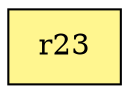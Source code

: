 digraph G {
rankdir=BT;ranksep="2.0";
"r23" [shape=record,fillcolor=khaki1,style=filled,label="{r23}"];
}